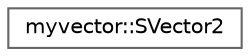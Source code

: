 digraph "クラス階層図"
{
 // LATEX_PDF_SIZE
  bgcolor="transparent";
  edge [fontname=Helvetica,fontsize=10,labelfontname=Helvetica,labelfontsize=10];
  node [fontname=Helvetica,fontsize=10,shape=box,height=0.2,width=0.4];
  rankdir="LR";
  Node0 [id="Node000000",label="myvector::SVector2",height=0.2,width=0.4,color="grey40", fillcolor="white", style="filled",URL="$structmyvector_1_1_s_vector2.html",tooltip=" "];
}
